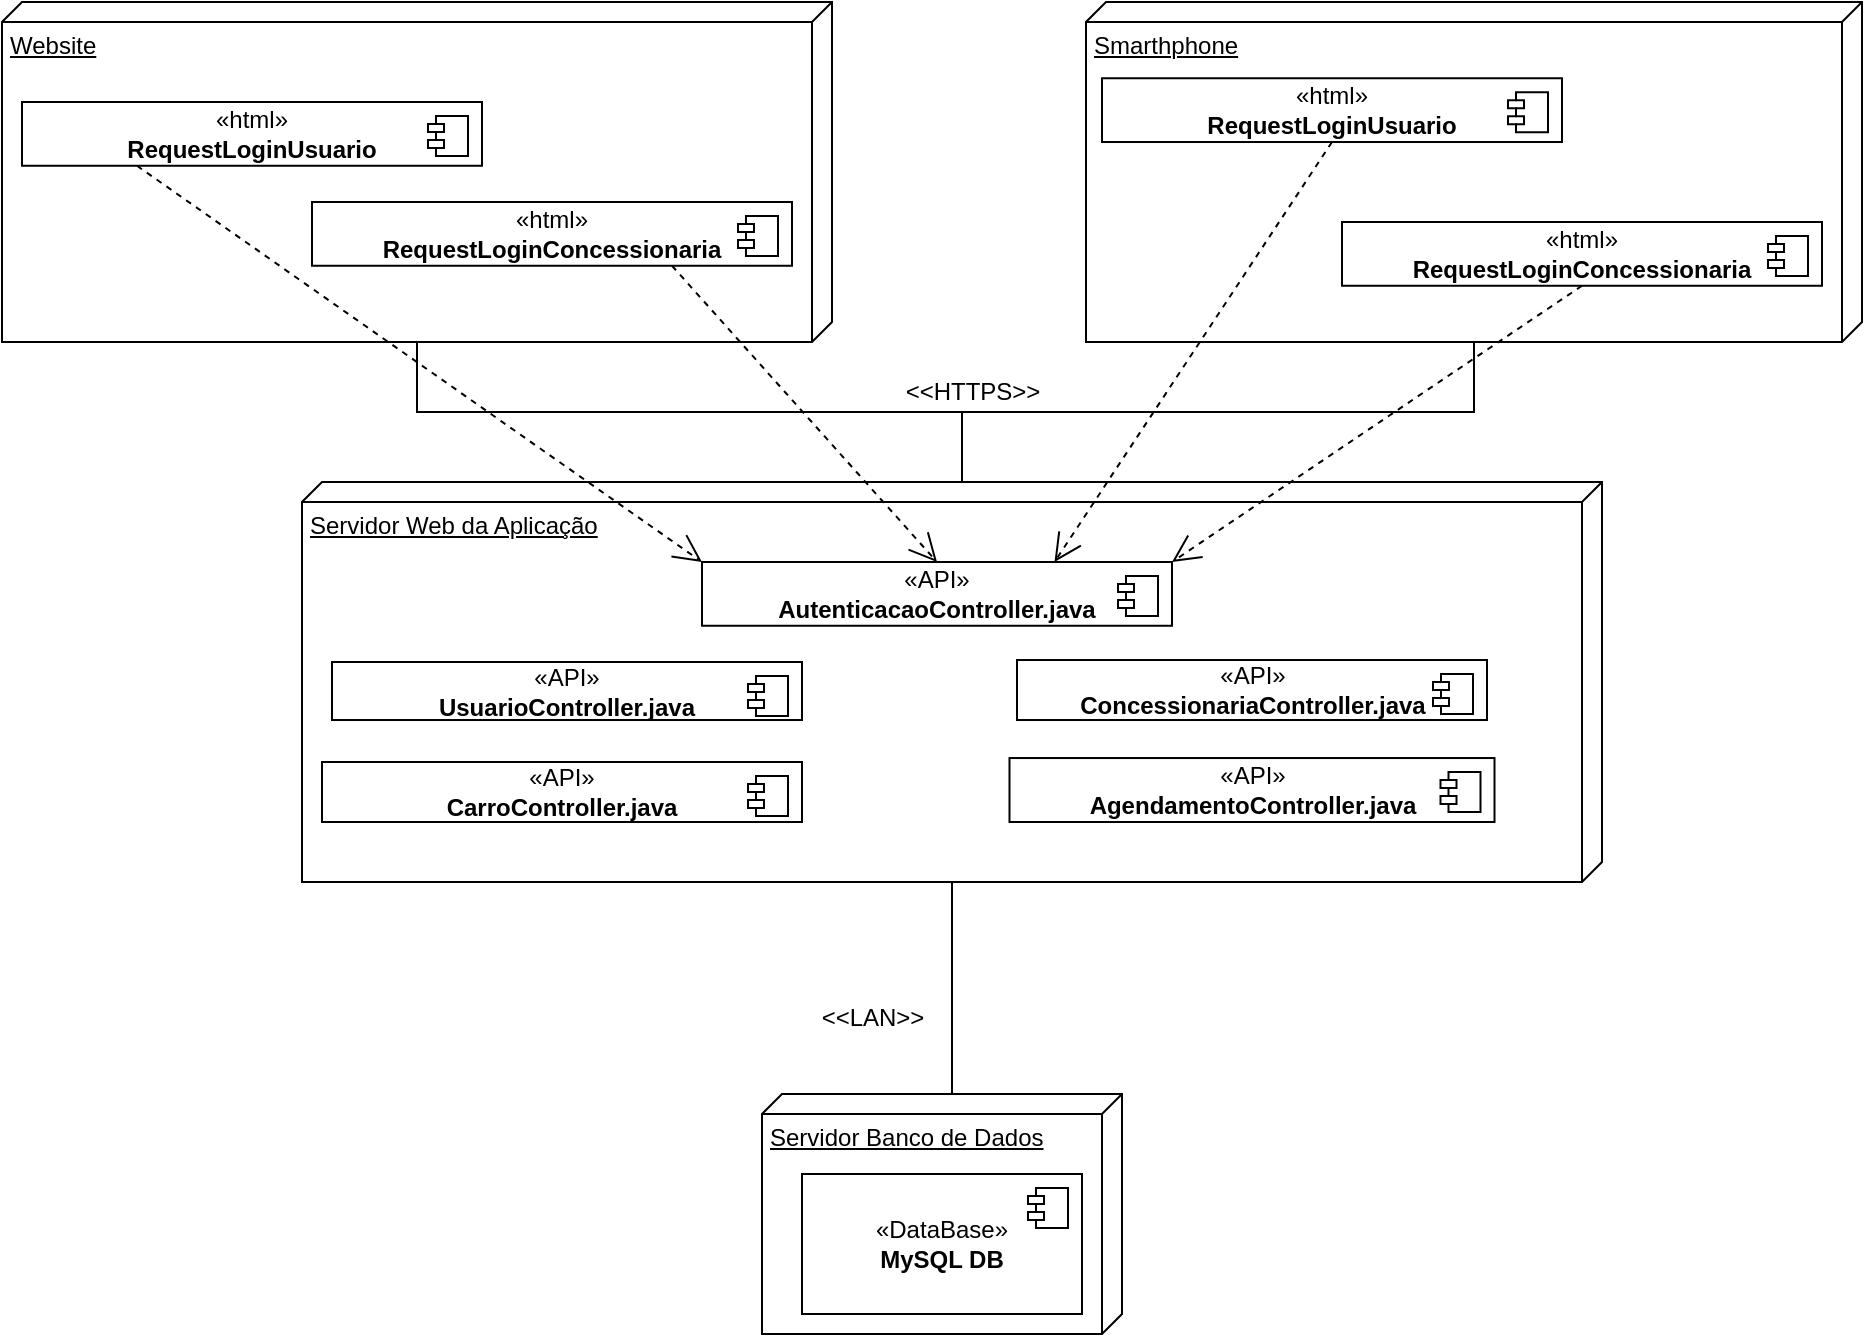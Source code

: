 <mxfile version="21.3.5" type="device">
  <diagram name="Página-1" id="5sMb_6sD4tTjlBre0oVN">
    <mxGraphModel dx="1134" dy="660" grid="1" gridSize="10" guides="1" tooltips="1" connect="1" arrows="1" fold="1" page="1" pageScale="1" pageWidth="827" pageHeight="1169" math="0" shadow="0">
      <root>
        <mxCell id="0" />
        <mxCell id="1" parent="0" />
        <mxCell id="3nhcAS1rfj_lW7e5kq6N-38" style="edgeStyle=orthogonalEdgeStyle;rounded=0;orthogonalLoop=1;jettySize=auto;html=1;entryX=0;entryY=0;entryDx=0;entryDy=85;entryPerimeter=0;endArrow=none;endFill=0;" parent="1" source="3nhcAS1rfj_lW7e5kq6N-1" target="3nhcAS1rfj_lW7e5kq6N-4" edge="1">
          <mxGeometry relative="1" as="geometry" />
        </mxCell>
        <mxCell id="3nhcAS1rfj_lW7e5kq6N-1" value="Servidor Web da Aplicação" style="verticalAlign=top;align=left;spacingTop=8;spacingLeft=2;spacingRight=12;shape=cube;size=10;direction=south;fontStyle=4;html=1;whiteSpace=wrap;" parent="1" vertex="1">
          <mxGeometry x="170" y="260" width="650" height="200" as="geometry" />
        </mxCell>
        <mxCell id="3nhcAS1rfj_lW7e5kq6N-4" value="Servidor Banco de Dados" style="verticalAlign=top;align=left;spacingTop=8;spacingLeft=2;spacingRight=12;shape=cube;size=10;direction=south;fontStyle=4;html=1;whiteSpace=wrap;" parent="1" vertex="1">
          <mxGeometry x="400" y="566" width="180" height="120" as="geometry" />
        </mxCell>
        <mxCell id="3nhcAS1rfj_lW7e5kq6N-5" value="«DataBase»&lt;br&gt;&lt;b&gt;MySQL DB&lt;/b&gt;" style="html=1;dropTarget=0;whiteSpace=wrap;" parent="1" vertex="1">
          <mxGeometry x="420" y="606" width="140" height="70" as="geometry" />
        </mxCell>
        <mxCell id="3nhcAS1rfj_lW7e5kq6N-6" value="" style="shape=module;jettyWidth=8;jettyHeight=4;" parent="3nhcAS1rfj_lW7e5kq6N-5" vertex="1">
          <mxGeometry x="1" width="20" height="20" relative="1" as="geometry">
            <mxPoint x="-27" y="7" as="offset" />
          </mxGeometry>
        </mxCell>
        <mxCell id="3nhcAS1rfj_lW7e5kq6N-35" style="edgeStyle=orthogonalEdgeStyle;rounded=0;orthogonalLoop=1;jettySize=auto;html=1;entryX=0;entryY=0;entryDx=0;entryDy=320;entryPerimeter=0;endArrow=none;endFill=0;" parent="1" source="3nhcAS1rfj_lW7e5kq6N-7" target="3nhcAS1rfj_lW7e5kq6N-1" edge="1">
          <mxGeometry relative="1" as="geometry" />
        </mxCell>
        <mxCell id="3nhcAS1rfj_lW7e5kq6N-7" value="Smarthphone" style="verticalAlign=top;align=left;spacingTop=8;spacingLeft=2;spacingRight=12;shape=cube;size=10;direction=south;fontStyle=4;html=1;whiteSpace=wrap;" parent="1" vertex="1">
          <mxGeometry x="562" y="20" width="388" height="170" as="geometry" />
        </mxCell>
        <mxCell id="3nhcAS1rfj_lW7e5kq6N-8" value="«html»&lt;br&gt;&lt;b&gt;RequestLoginUsuario&lt;/b&gt;" style="html=1;dropTarget=0;whiteSpace=wrap;" parent="1" vertex="1">
          <mxGeometry x="570" y="58.13" width="230" height="31.88" as="geometry" />
        </mxCell>
        <mxCell id="3nhcAS1rfj_lW7e5kq6N-9" value="" style="shape=module;jettyWidth=8;jettyHeight=4;" parent="3nhcAS1rfj_lW7e5kq6N-8" vertex="1">
          <mxGeometry x="1" width="20" height="20" relative="1" as="geometry">
            <mxPoint x="-27" y="7" as="offset" />
          </mxGeometry>
        </mxCell>
        <mxCell id="3nhcAS1rfj_lW7e5kq6N-19" value="&lt;br&gt;" style="endArrow=open;endSize=12;dashed=1;html=1;rounded=0;labelPosition=right;verticalLabelPosition=bottom;align=left;verticalAlign=top;exitX=0.5;exitY=1;exitDx=0;exitDy=0;entryX=1;entryY=0;entryDx=0;entryDy=0;" parent="1" source="3nhcAS1rfj_lW7e5kq6N-21" target="3nhcAS1rfj_lW7e5kq6N-28" edge="1">
          <mxGeometry width="160" relative="1" as="geometry">
            <mxPoint x="960" y="350" as="sourcePoint" />
            <mxPoint x="990" y="530" as="targetPoint" />
          </mxGeometry>
        </mxCell>
        <mxCell id="3nhcAS1rfj_lW7e5kq6N-21" value="«html»&lt;br&gt;&lt;b&gt;RequestLoginConcessionaria&lt;/b&gt;" style="html=1;dropTarget=0;whiteSpace=wrap;" parent="1" vertex="1">
          <mxGeometry x="690" y="130" width="240" height="31.88" as="geometry" />
        </mxCell>
        <mxCell id="3nhcAS1rfj_lW7e5kq6N-22" value="" style="shape=module;jettyWidth=8;jettyHeight=4;" parent="3nhcAS1rfj_lW7e5kq6N-21" vertex="1">
          <mxGeometry x="1" width="20" height="20" relative="1" as="geometry">
            <mxPoint x="-27" y="7" as="offset" />
          </mxGeometry>
        </mxCell>
        <mxCell id="3nhcAS1rfj_lW7e5kq6N-36" style="edgeStyle=orthogonalEdgeStyle;rounded=0;orthogonalLoop=1;jettySize=auto;html=1;entryX=0;entryY=0;entryDx=0;entryDy=320;entryPerimeter=0;endArrow=none;endFill=0;" parent="1" source="3nhcAS1rfj_lW7e5kq6N-23" target="3nhcAS1rfj_lW7e5kq6N-1" edge="1">
          <mxGeometry relative="1" as="geometry" />
        </mxCell>
        <mxCell id="3nhcAS1rfj_lW7e5kq6N-23" value="Website" style="verticalAlign=top;align=left;spacingTop=8;spacingLeft=2;spacingRight=12;shape=cube;size=10;direction=south;fontStyle=4;html=1;whiteSpace=wrap;" parent="1" vertex="1">
          <mxGeometry x="20" y="20" width="415" height="170" as="geometry" />
        </mxCell>
        <mxCell id="3nhcAS1rfj_lW7e5kq6N-24" value="«html»&lt;br&gt;&lt;b&gt;RequestLoginUsuario&lt;/b&gt;" style="html=1;dropTarget=0;whiteSpace=wrap;" parent="1" vertex="1">
          <mxGeometry x="30" y="70" width="230" height="31.88" as="geometry" />
        </mxCell>
        <mxCell id="3nhcAS1rfj_lW7e5kq6N-25" value="" style="shape=module;jettyWidth=8;jettyHeight=4;" parent="3nhcAS1rfj_lW7e5kq6N-24" vertex="1">
          <mxGeometry x="1" width="20" height="20" relative="1" as="geometry">
            <mxPoint x="-27" y="7" as="offset" />
          </mxGeometry>
        </mxCell>
        <mxCell id="3nhcAS1rfj_lW7e5kq6N-26" value="«html»&lt;br&gt;&lt;b&gt;RequestLoginConcessionaria&lt;/b&gt;" style="html=1;dropTarget=0;whiteSpace=wrap;" parent="1" vertex="1">
          <mxGeometry x="175" y="120" width="240" height="31.88" as="geometry" />
        </mxCell>
        <mxCell id="3nhcAS1rfj_lW7e5kq6N-27" value="" style="shape=module;jettyWidth=8;jettyHeight=4;" parent="3nhcAS1rfj_lW7e5kq6N-26" vertex="1">
          <mxGeometry x="1" width="20" height="20" relative="1" as="geometry">
            <mxPoint x="-27" y="7" as="offset" />
          </mxGeometry>
        </mxCell>
        <mxCell id="3nhcAS1rfj_lW7e5kq6N-28" value="«API»&lt;br&gt;&lt;b&gt;AutenticacaoController.java&lt;/b&gt;" style="html=1;dropTarget=0;whiteSpace=wrap;" parent="1" vertex="1">
          <mxGeometry x="370" y="300" width="235" height="31.88" as="geometry" />
        </mxCell>
        <mxCell id="3nhcAS1rfj_lW7e5kq6N-29" value="" style="shape=module;jettyWidth=8;jettyHeight=4;" parent="3nhcAS1rfj_lW7e5kq6N-28" vertex="1">
          <mxGeometry x="1" width="20" height="20" relative="1" as="geometry">
            <mxPoint x="-27" y="7" as="offset" />
          </mxGeometry>
        </mxCell>
        <mxCell id="3nhcAS1rfj_lW7e5kq6N-30" value="«API»&lt;br&gt;&lt;b&gt;UsuarioController.java&lt;/b&gt;" style="html=1;dropTarget=0;whiteSpace=wrap;" parent="1" vertex="1">
          <mxGeometry x="185" y="350" width="235" height="29.01" as="geometry" />
        </mxCell>
        <mxCell id="3nhcAS1rfj_lW7e5kq6N-31" value="" style="shape=module;jettyWidth=8;jettyHeight=4;" parent="3nhcAS1rfj_lW7e5kq6N-30" vertex="1">
          <mxGeometry x="1" width="20" height="20" relative="1" as="geometry">
            <mxPoint x="-27" y="7" as="offset" />
          </mxGeometry>
        </mxCell>
        <mxCell id="3nhcAS1rfj_lW7e5kq6N-32" value="«API»&lt;br&gt;&lt;b&gt;ConcessionariaController.java&lt;/b&gt;" style="html=1;dropTarget=0;whiteSpace=wrap;" parent="1" vertex="1">
          <mxGeometry x="527.5" y="349.01" width="235" height="30" as="geometry" />
        </mxCell>
        <mxCell id="3nhcAS1rfj_lW7e5kq6N-33" value="" style="shape=module;jettyWidth=8;jettyHeight=4;" parent="3nhcAS1rfj_lW7e5kq6N-32" vertex="1">
          <mxGeometry x="1" width="20" height="20" relative="1" as="geometry">
            <mxPoint x="-27" y="7" as="offset" />
          </mxGeometry>
        </mxCell>
        <mxCell id="3nhcAS1rfj_lW7e5kq6N-37" value="&amp;lt;&amp;lt;HTTPS&amp;gt;&amp;gt;" style="text;html=1;align=center;verticalAlign=middle;resizable=0;points=[];autosize=1;strokeColor=none;fillColor=none;" parent="1" vertex="1">
          <mxGeometry x="460" y="200" width="90" height="30" as="geometry" />
        </mxCell>
        <mxCell id="3nhcAS1rfj_lW7e5kq6N-39" value="&amp;lt;&amp;lt;LAN&amp;gt;&amp;gt;" style="text;html=1;align=center;verticalAlign=middle;resizable=0;points=[];autosize=1;strokeColor=none;fillColor=none;" parent="1" vertex="1">
          <mxGeometry x="420" y="513" width="70" height="30" as="geometry" />
        </mxCell>
        <mxCell id="3nhcAS1rfj_lW7e5kq6N-40" value="«API»&lt;br&gt;&lt;b&gt;CarroController.java&lt;/b&gt;" style="html=1;dropTarget=0;whiteSpace=wrap;" parent="1" vertex="1">
          <mxGeometry x="180" y="400" width="240" height="30" as="geometry" />
        </mxCell>
        <mxCell id="3nhcAS1rfj_lW7e5kq6N-41" value="" style="shape=module;jettyWidth=8;jettyHeight=4;" parent="3nhcAS1rfj_lW7e5kq6N-40" vertex="1">
          <mxGeometry x="1" width="20" height="20" relative="1" as="geometry">
            <mxPoint x="-27" y="7" as="offset" />
          </mxGeometry>
        </mxCell>
        <mxCell id="3nhcAS1rfj_lW7e5kq6N-42" value="«API»&lt;br&gt;&lt;b&gt;AgendamentoController.java&lt;/b&gt;" style="html=1;dropTarget=0;whiteSpace=wrap;" parent="1" vertex="1">
          <mxGeometry x="523.75" y="398.02" width="242.5" height="31.98" as="geometry" />
        </mxCell>
        <mxCell id="3nhcAS1rfj_lW7e5kq6N-43" value="" style="shape=module;jettyWidth=8;jettyHeight=4;" parent="3nhcAS1rfj_lW7e5kq6N-42" vertex="1">
          <mxGeometry x="1" width="20" height="20" relative="1" as="geometry">
            <mxPoint x="-27" y="7" as="offset" />
          </mxGeometry>
        </mxCell>
        <mxCell id="3nhcAS1rfj_lW7e5kq6N-48" value="&lt;br&gt;" style="endArrow=open;endSize=12;dashed=1;html=1;rounded=0;labelPosition=right;verticalLabelPosition=bottom;align=left;verticalAlign=top;exitX=0.5;exitY=1;exitDx=0;exitDy=0;entryX=0.75;entryY=0;entryDx=0;entryDy=0;" parent="1" source="3nhcAS1rfj_lW7e5kq6N-8" target="3nhcAS1rfj_lW7e5kq6N-28" edge="1">
          <mxGeometry width="160" relative="1" as="geometry">
            <mxPoint x="820" y="172" as="sourcePoint" />
            <mxPoint x="615" y="310" as="targetPoint" />
          </mxGeometry>
        </mxCell>
        <mxCell id="3nhcAS1rfj_lW7e5kq6N-49" value="&lt;br&gt;" style="endArrow=open;endSize=12;dashed=1;html=1;rounded=0;labelPosition=right;verticalLabelPosition=bottom;align=left;verticalAlign=top;exitX=0.75;exitY=1;exitDx=0;exitDy=0;entryX=0.5;entryY=0;entryDx=0;entryDy=0;" parent="1" source="3nhcAS1rfj_lW7e5kq6N-26" target="3nhcAS1rfj_lW7e5kq6N-28" edge="1">
          <mxGeometry width="160" relative="1" as="geometry">
            <mxPoint x="830" y="182" as="sourcePoint" />
            <mxPoint x="625" y="320" as="targetPoint" />
          </mxGeometry>
        </mxCell>
        <mxCell id="3nhcAS1rfj_lW7e5kq6N-50" value="&lt;br&gt;" style="endArrow=open;endSize=12;dashed=1;html=1;rounded=0;labelPosition=right;verticalLabelPosition=bottom;align=left;verticalAlign=top;exitX=0.25;exitY=1;exitDx=0;exitDy=0;entryX=0;entryY=0;entryDx=0;entryDy=0;" parent="1" source="3nhcAS1rfj_lW7e5kq6N-24" target="3nhcAS1rfj_lW7e5kq6N-28" edge="1">
          <mxGeometry width="160" relative="1" as="geometry">
            <mxPoint x="840" y="192" as="sourcePoint" />
            <mxPoint x="635" y="330" as="targetPoint" />
          </mxGeometry>
        </mxCell>
      </root>
    </mxGraphModel>
  </diagram>
</mxfile>
